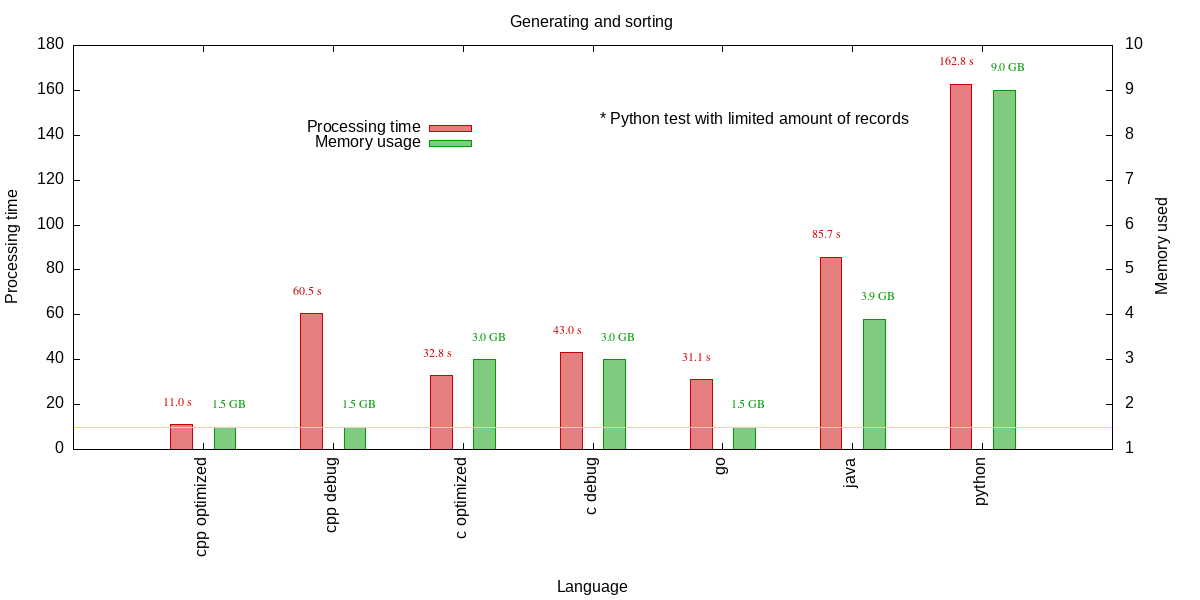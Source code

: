 $DATA << EOD
#Language             Records #     Bulding time  Sorting time  Testing time  Total time        RSS memory usage
"cpp optimized"          100,000,000 B:   0.944 s, S:   9.957 s, T:   0.011 s, Total:  11.040 s, Mem: 1.5 GB (1565676 kB)
"cpp debug"              100,000,000 B:   2.436 s, S:  56.625 s, T:   0.061 s, Total:  60.540 s, Mem: 1.5 GB (1565704 kB)
"c optimized"            100,000,000 B:   0.919 s, S:  31.706 s, T:   0.033 s, Total:  32.790 s, Mem: 3.0 GB (3126516 kB)
"c debug"                100,000,000 B:   1.836 s, S:  40.860 s, T:   0.043 s, Total:  43.010 s, Mem: 3.0 GB (3126384 kB)
"go"                     100,000,000 B:   0.727 s, S:  30.036 s, T:   0.031 s, Total:  31.150 s, Mem: 1.5 GB (1614904 kB)
"java"                   100,000,000 B:   1.849 s, S:  77.551 s, T:   0.086 s, Total:  85.740 s, Mem: 3.9 GB (4062540 kB)
"python"                  20,000,000 B:  26.594 s, S:  54.847 s, T:   0.163 s, Total: 162.790 s, Mem: 9.0 GB (9466100 kB)
EOD

set title "Generating and sorting" 
set xlabel "Language"
set ylabel "Processing time"
set y2label "Memory used"

XVAL=0.5
YVAL=0.8
set label "* Python test with limited amount of records" at screen XVAL,screen YVAL
set key at screen 0.4,screen YVAL

set terminal png size 1200,600
set output 'Results.png'

set boxwidth 0.5 relative 
set style fill solid 0.5
set xtics rotate

set style data histograms
set style histogram clustered gap 1

#set style line 1 linecolor rgb("#AA0000")
set y2tics

plot $DATA  using 13:xtic(1) title "Processing time" lc rgb("#CC0000"), \
     $DATA  using 16:xtic(1) axis x1y2 title "Memory usage" lc rgb("#009900"), \
     $DATA  using ($0 - 1. / 5):($13 + 10):(sprintf("%.1f s", $13)) with labels title "" textcolor rgb("#CC0000") font "Times,9", \
     $DATA  using ($0+ 1. / 5):($16 + 0.5):(sprintf("%.1f GB", $16)) axis x1y2  with labels title "" textcolor rgb("#009900") font "Times,9", \
     10 title ""

#     $DATA2  using ($2 / 300.0) linestyle 1 axis x1y2 with lines title "CVS retrieval MB/s"
